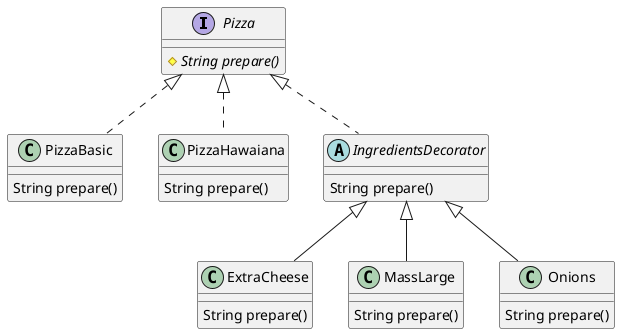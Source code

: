 @startuml


interface  "Pizza" {   
  #{abstract} String prepare()
}

class  "PizzaBasic" {
  String prepare()
}

class  "PizzaHawaiana" {
  String prepare()
}

abstract class IngredientsDecorator{
  String prepare()
}

class ExtraCheese{
  String prepare()
}

class MassLarge{
  String prepare()
}

class Onions{
  String prepare()
}

Pizza <|.. PizzaBasic
Pizza <|.. PizzaHawaiana
Pizza <|.. IngredientsDecorator
IngredientsDecorator <|-- ExtraCheese
IngredientsDecorator <|-- MassLarge
IngredientsDecorator <|-- Onions

@enduml
